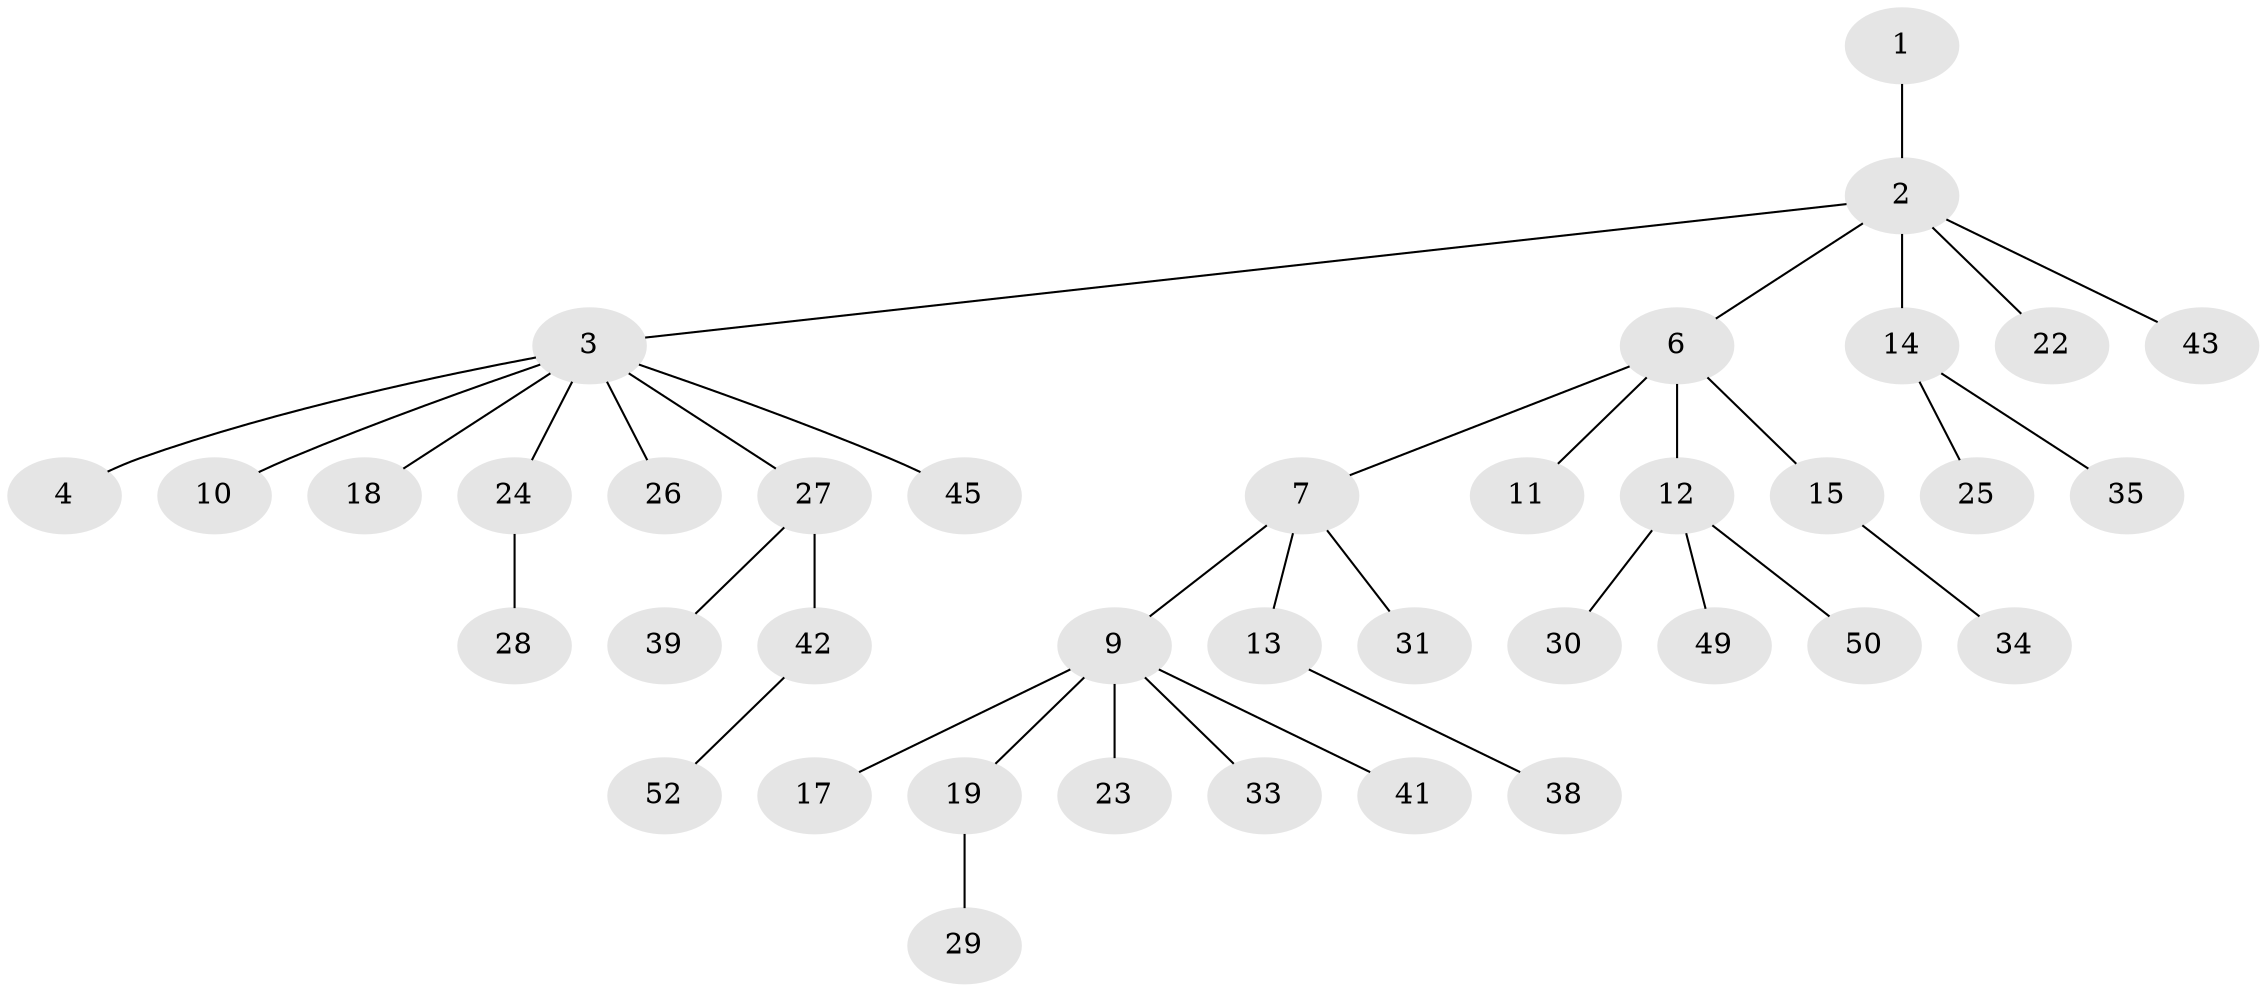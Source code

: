 // Generated by graph-tools (version 1.1) at 2025/52/02/27/25 19:52:12]
// undirected, 38 vertices, 37 edges
graph export_dot {
graph [start="1"]
  node [color=gray90,style=filled];
  1;
  2 [super="+5"];
  3 [super="+16"];
  4;
  6 [super="+8"];
  7;
  9 [super="+40"];
  10;
  11;
  12 [super="+21"];
  13 [super="+51"];
  14 [super="+44"];
  15 [super="+20"];
  17;
  18;
  19 [super="+48"];
  22;
  23;
  24;
  25;
  26;
  27 [super="+32"];
  28;
  29;
  30 [super="+36"];
  31 [super="+46"];
  33;
  34;
  35 [super="+37"];
  38;
  39 [super="+47"];
  41;
  42;
  43;
  45;
  49;
  50;
  52 [super="+53"];
  1 -- 2;
  2 -- 3;
  2 -- 22;
  2 -- 6;
  2 -- 43;
  2 -- 14;
  3 -- 4;
  3 -- 10;
  3 -- 18;
  3 -- 24;
  3 -- 26;
  3 -- 27;
  3 -- 45;
  6 -- 7;
  6 -- 11;
  6 -- 12;
  6 -- 15;
  7 -- 9;
  7 -- 13;
  7 -- 31;
  9 -- 17;
  9 -- 19;
  9 -- 23;
  9 -- 33;
  9 -- 41;
  12 -- 49;
  12 -- 50;
  12 -- 30;
  13 -- 38;
  14 -- 25;
  14 -- 35;
  15 -- 34;
  19 -- 29;
  24 -- 28;
  27 -- 42;
  27 -- 39;
  42 -- 52;
}
